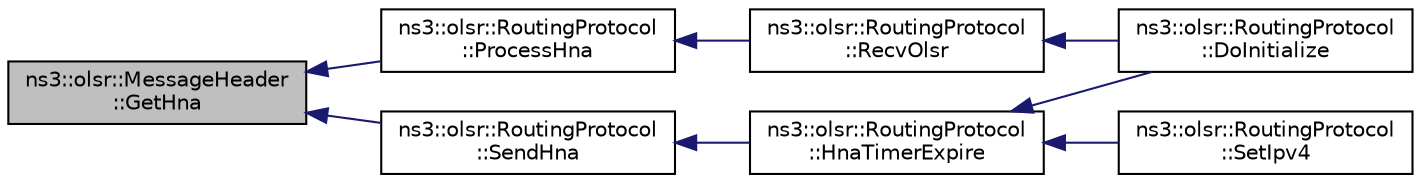 digraph "ns3::olsr::MessageHeader::GetHna"
{
  edge [fontname="Helvetica",fontsize="10",labelfontname="Helvetica",labelfontsize="10"];
  node [fontname="Helvetica",fontsize="10",shape=record];
  rankdir="LR";
  Node1 [label="ns3::olsr::MessageHeader\l::GetHna",height=0.2,width=0.4,color="black", fillcolor="grey75", style="filled", fontcolor="black"];
  Node1 -> Node2 [dir="back",color="midnightblue",fontsize="10",style="solid"];
  Node2 [label="ns3::olsr::RoutingProtocol\l::ProcessHna",height=0.2,width=0.4,color="black", fillcolor="white", style="filled",URL="$d6/dbb/classns3_1_1olsr_1_1RoutingProtocol.html#ab384b31d2faae5b64952052a7eb4eed2",tooltip="Processes a HNA message following {3626} specification. "];
  Node2 -> Node3 [dir="back",color="midnightblue",fontsize="10",style="solid"];
  Node3 [label="ns3::olsr::RoutingProtocol\l::RecvOlsr",height=0.2,width=0.4,color="black", fillcolor="white", style="filled",URL="$d6/dbb/classns3_1_1olsr_1_1RoutingProtocol.html#afa449e39488b5c03609960e66553490e"];
  Node3 -> Node4 [dir="back",color="midnightblue",fontsize="10",style="solid"];
  Node4 [label="ns3::olsr::RoutingProtocol\l::DoInitialize",height=0.2,width=0.4,color="black", fillcolor="white", style="filled",URL="$d6/dbb/classns3_1_1olsr_1_1RoutingProtocol.html#afe5419799e8d38ee32d82615de55ef22"];
  Node1 -> Node5 [dir="back",color="midnightblue",fontsize="10",style="solid"];
  Node5 [label="ns3::olsr::RoutingProtocol\l::SendHna",height=0.2,width=0.4,color="black", fillcolor="white", style="filled",URL="$d6/dbb/classns3_1_1olsr_1_1RoutingProtocol.html#a02fe3cc6e62962d002818651fc6988df",tooltip="Creates a new OLSR HNA message which is buffered for being sent later on. "];
  Node5 -> Node6 [dir="back",color="midnightblue",fontsize="10",style="solid"];
  Node6 [label="ns3::olsr::RoutingProtocol\l::HnaTimerExpire",height=0.2,width=0.4,color="black", fillcolor="white", style="filled",URL="$d6/dbb/classns3_1_1olsr_1_1RoutingProtocol.html#a6ef2a79ac872935b84a3f1d54316456d",tooltip="Sends an HNA message (if the node has associated hosts/networks) and reschedules the HNA timer..."];
  Node6 -> Node7 [dir="back",color="midnightblue",fontsize="10",style="solid"];
  Node7 [label="ns3::olsr::RoutingProtocol\l::SetIpv4",height=0.2,width=0.4,color="black", fillcolor="white", style="filled",URL="$d6/dbb/classns3_1_1olsr_1_1RoutingProtocol.html#ab0e32a7ea7f5198133eaacca3b4c12da"];
  Node6 -> Node4 [dir="back",color="midnightblue",fontsize="10",style="solid"];
}
